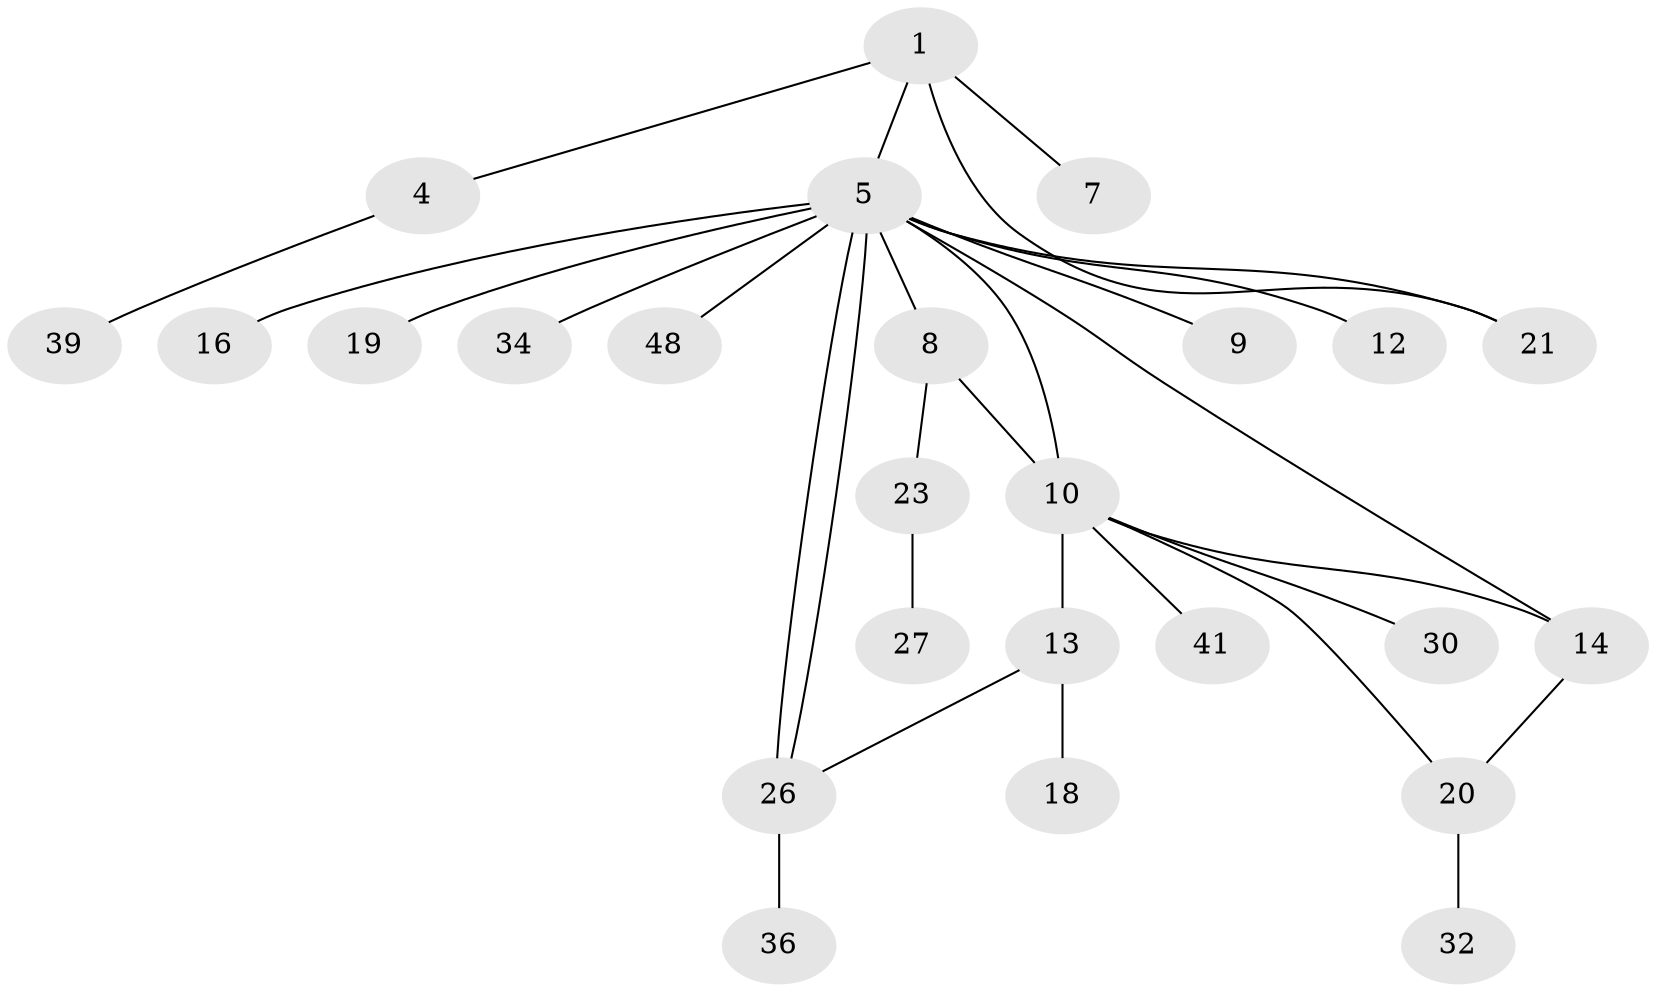 // original degree distribution, {4: 0.058823529411764705, 3: 0.058823529411764705, 2: 0.23529411764705882, 13: 0.0196078431372549, 6: 0.0196078431372549, 5: 0.0392156862745098, 1: 0.5490196078431373, 10: 0.0196078431372549}
// Generated by graph-tools (version 1.1) at 2025/14/03/09/25 04:14:43]
// undirected, 25 vertices, 30 edges
graph export_dot {
graph [start="1"]
  node [color=gray90,style=filled];
  1 [super="+2+42+3+15"];
  4;
  5 [super="+6+11+24"];
  7 [super="+51+46+49+50+43"];
  8 [super="+17+40+37"];
  9;
  10 [super="+44+47+25"];
  12;
  13 [super="+35"];
  14 [super="+28+45"];
  16;
  18;
  19;
  20 [super="+31+38"];
  21 [super="+22"];
  23;
  26;
  27;
  30;
  32;
  34;
  36;
  39;
  41;
  48;
  1 -- 21;
  1 -- 7;
  1 -- 4;
  1 -- 5;
  4 -- 39;
  5 -- 8;
  5 -- 9;
  5 -- 10;
  5 -- 12;
  5 -- 16;
  5 -- 19;
  5 -- 26;
  5 -- 26;
  5 -- 34;
  5 -- 48;
  5 -- 14;
  5 -- 21;
  8 -- 23;
  8 -- 10;
  10 -- 13;
  10 -- 14;
  10 -- 30;
  10 -- 41;
  10 -- 20;
  13 -- 18;
  13 -- 26;
  14 -- 20;
  20 -- 32;
  23 -- 27;
  26 -- 36;
}
